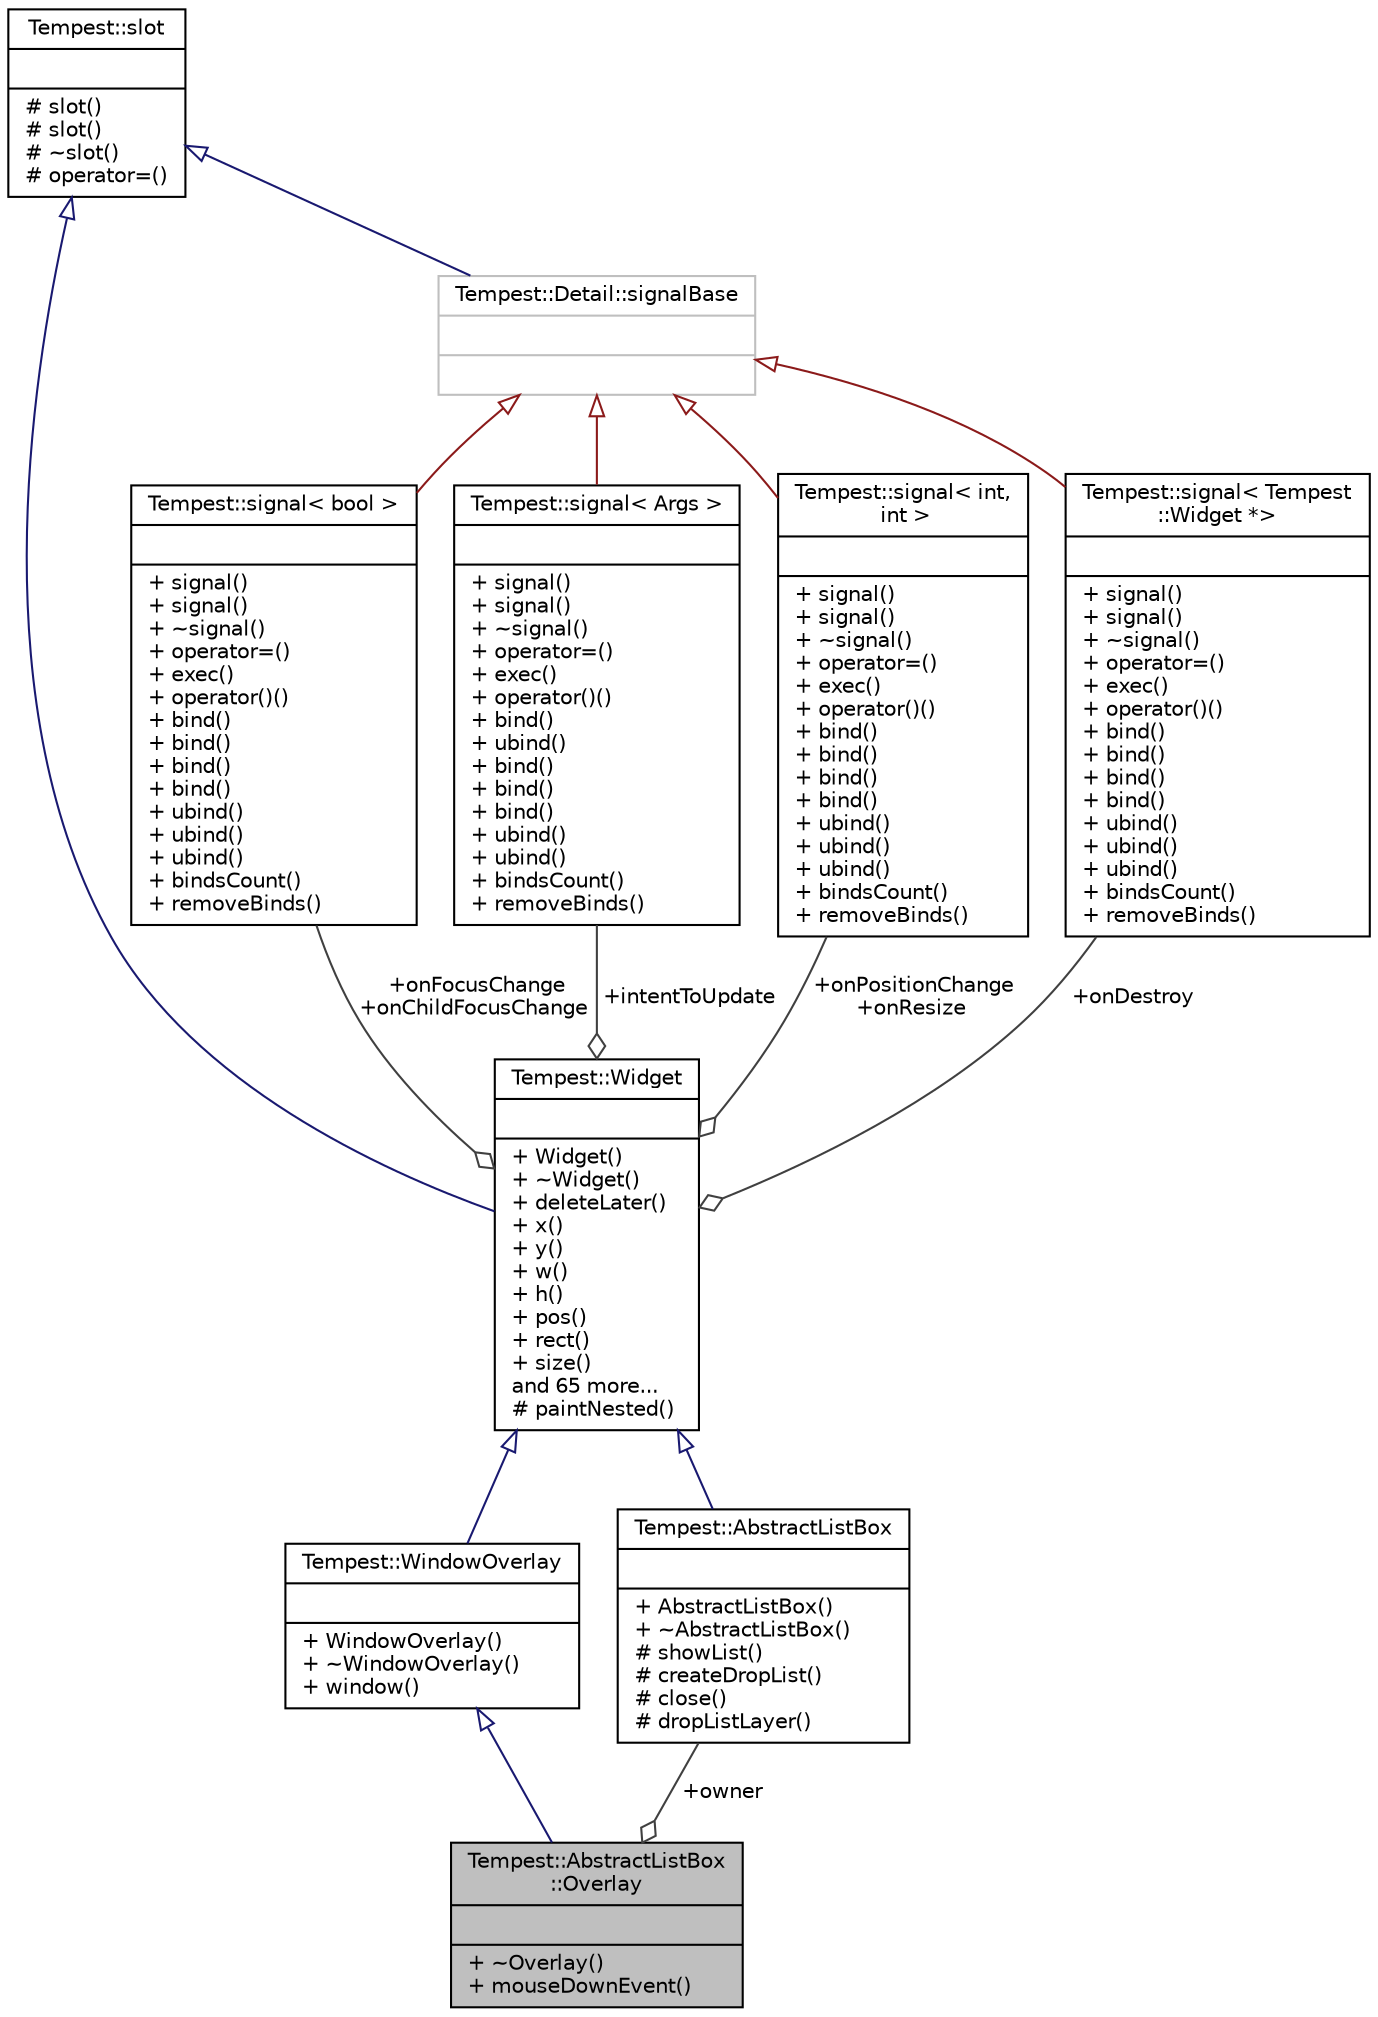 digraph "Tempest::AbstractListBox::Overlay"
{
  edge [fontname="Helvetica",fontsize="10",labelfontname="Helvetica",labelfontsize="10"];
  node [fontname="Helvetica",fontsize="10",shape=record];
  Node4 [label="{Tempest::AbstractListBox\l::Overlay\n||+ ~Overlay()\l+ mouseDownEvent()\l}",height=0.2,width=0.4,color="black", fillcolor="grey75", style="filled", fontcolor="black"];
  Node5 -> Node4 [dir="back",color="midnightblue",fontsize="10",style="solid",arrowtail="onormal",fontname="Helvetica"];
  Node5 [label="{Tempest::WindowOverlay\n||+ WindowOverlay()\l+ ~WindowOverlay()\l+ window()\l}",height=0.2,width=0.4,color="black", fillcolor="white", style="filled",URL="$class_tempest_1_1_window_overlay.html"];
  Node6 -> Node5 [dir="back",color="midnightblue",fontsize="10",style="solid",arrowtail="onormal",fontname="Helvetica"];
  Node6 [label="{Tempest::Widget\n||+ Widget()\l+ ~Widget()\l+ deleteLater()\l+ x()\l+ y()\l+ w()\l+ h()\l+ pos()\l+ rect()\l+ size()\land 65 more...\l# paintNested()\l}",height=0.2,width=0.4,color="black", fillcolor="white", style="filled",URL="$class_tempest_1_1_widget.html"];
  Node7 -> Node6 [dir="back",color="midnightblue",fontsize="10",style="solid",arrowtail="onormal",fontname="Helvetica"];
  Node7 [label="{Tempest::slot\n||# slot()\l# slot()\l# ~slot()\l# operator=()\l}",height=0.2,width=0.4,color="black", fillcolor="white", style="filled",URL="$class_tempest_1_1slot.html"];
  Node8 -> Node6 [color="grey25",fontsize="10",style="solid",label=" +onFocusChange\n+onChildFocusChange" ,arrowhead="odiamond",fontname="Helvetica"];
  Node8 [label="{Tempest::signal\< bool \>\n||+ signal()\l+ signal()\l+ ~signal()\l+ operator=()\l+ exec()\l+ operator()()\l+ bind()\l+ bind()\l+ bind()\l+ bind()\l+ ubind()\l+ ubind()\l+ ubind()\l+ bindsCount()\l+ removeBinds()\l}",height=0.2,width=0.4,color="black", fillcolor="white", style="filled",URL="$class_tempest_1_1signal.html"];
  Node9 -> Node8 [dir="back",color="firebrick4",fontsize="10",style="solid",arrowtail="onormal",fontname="Helvetica"];
  Node9 [label="{Tempest::Detail::signalBase\n||}",height=0.2,width=0.4,color="grey75", fillcolor="white", style="filled"];
  Node7 -> Node9 [dir="back",color="midnightblue",fontsize="10",style="solid",arrowtail="onormal",fontname="Helvetica"];
  Node10 -> Node6 [color="grey25",fontsize="10",style="solid",label=" +intentToUpdate" ,arrowhead="odiamond",fontname="Helvetica"];
  Node10 [label="{Tempest::signal\< Args \>\n||+ signal()\l+ signal()\l+ ~signal()\l+ operator=()\l+ exec()\l+ operator()()\l+ bind()\l+ ubind()\l+ bind()\l+ bind()\l+ bind()\l+ ubind()\l+ ubind()\l+ bindsCount()\l+ removeBinds()\l}",height=0.2,width=0.4,color="black", fillcolor="white", style="filled",URL="$class_tempest_1_1signal.html",tooltip="signal class, for signals and slots system. "];
  Node9 -> Node10 [dir="back",color="firebrick4",fontsize="10",style="solid",arrowtail="onormal",fontname="Helvetica"];
  Node11 -> Node6 [color="grey25",fontsize="10",style="solid",label=" +onPositionChange\n+onResize" ,arrowhead="odiamond",fontname="Helvetica"];
  Node11 [label="{Tempest::signal\< int,\l int \>\n||+ signal()\l+ signal()\l+ ~signal()\l+ operator=()\l+ exec()\l+ operator()()\l+ bind()\l+ bind()\l+ bind()\l+ bind()\l+ ubind()\l+ ubind()\l+ ubind()\l+ bindsCount()\l+ removeBinds()\l}",height=0.2,width=0.4,color="black", fillcolor="white", style="filled",URL="$class_tempest_1_1signal.html"];
  Node9 -> Node11 [dir="back",color="firebrick4",fontsize="10",style="solid",arrowtail="onormal",fontname="Helvetica"];
  Node12 -> Node6 [color="grey25",fontsize="10",style="solid",label=" +onDestroy" ,arrowhead="odiamond",fontname="Helvetica"];
  Node12 [label="{Tempest::signal\< Tempest\l::Widget *\>\n||+ signal()\l+ signal()\l+ ~signal()\l+ operator=()\l+ exec()\l+ operator()()\l+ bind()\l+ bind()\l+ bind()\l+ bind()\l+ ubind()\l+ ubind()\l+ ubind()\l+ bindsCount()\l+ removeBinds()\l}",height=0.2,width=0.4,color="black", fillcolor="white", style="filled",URL="$class_tempest_1_1signal.html"];
  Node9 -> Node12 [dir="back",color="firebrick4",fontsize="10",style="solid",arrowtail="onormal",fontname="Helvetica"];
  Node13 -> Node4 [color="grey25",fontsize="10",style="solid",label=" +owner" ,arrowhead="odiamond",fontname="Helvetica"];
  Node13 [label="{Tempest::AbstractListBox\n||+ AbstractListBox()\l+ ~AbstractListBox()\l# showList()\l# createDropList()\l# close()\l# dropListLayer()\l}",height=0.2,width=0.4,color="black", fillcolor="white", style="filled",URL="$class_tempest_1_1_abstract_list_box.html"];
  Node6 -> Node13 [dir="back",color="midnightblue",fontsize="10",style="solid",arrowtail="onormal",fontname="Helvetica"];
}
